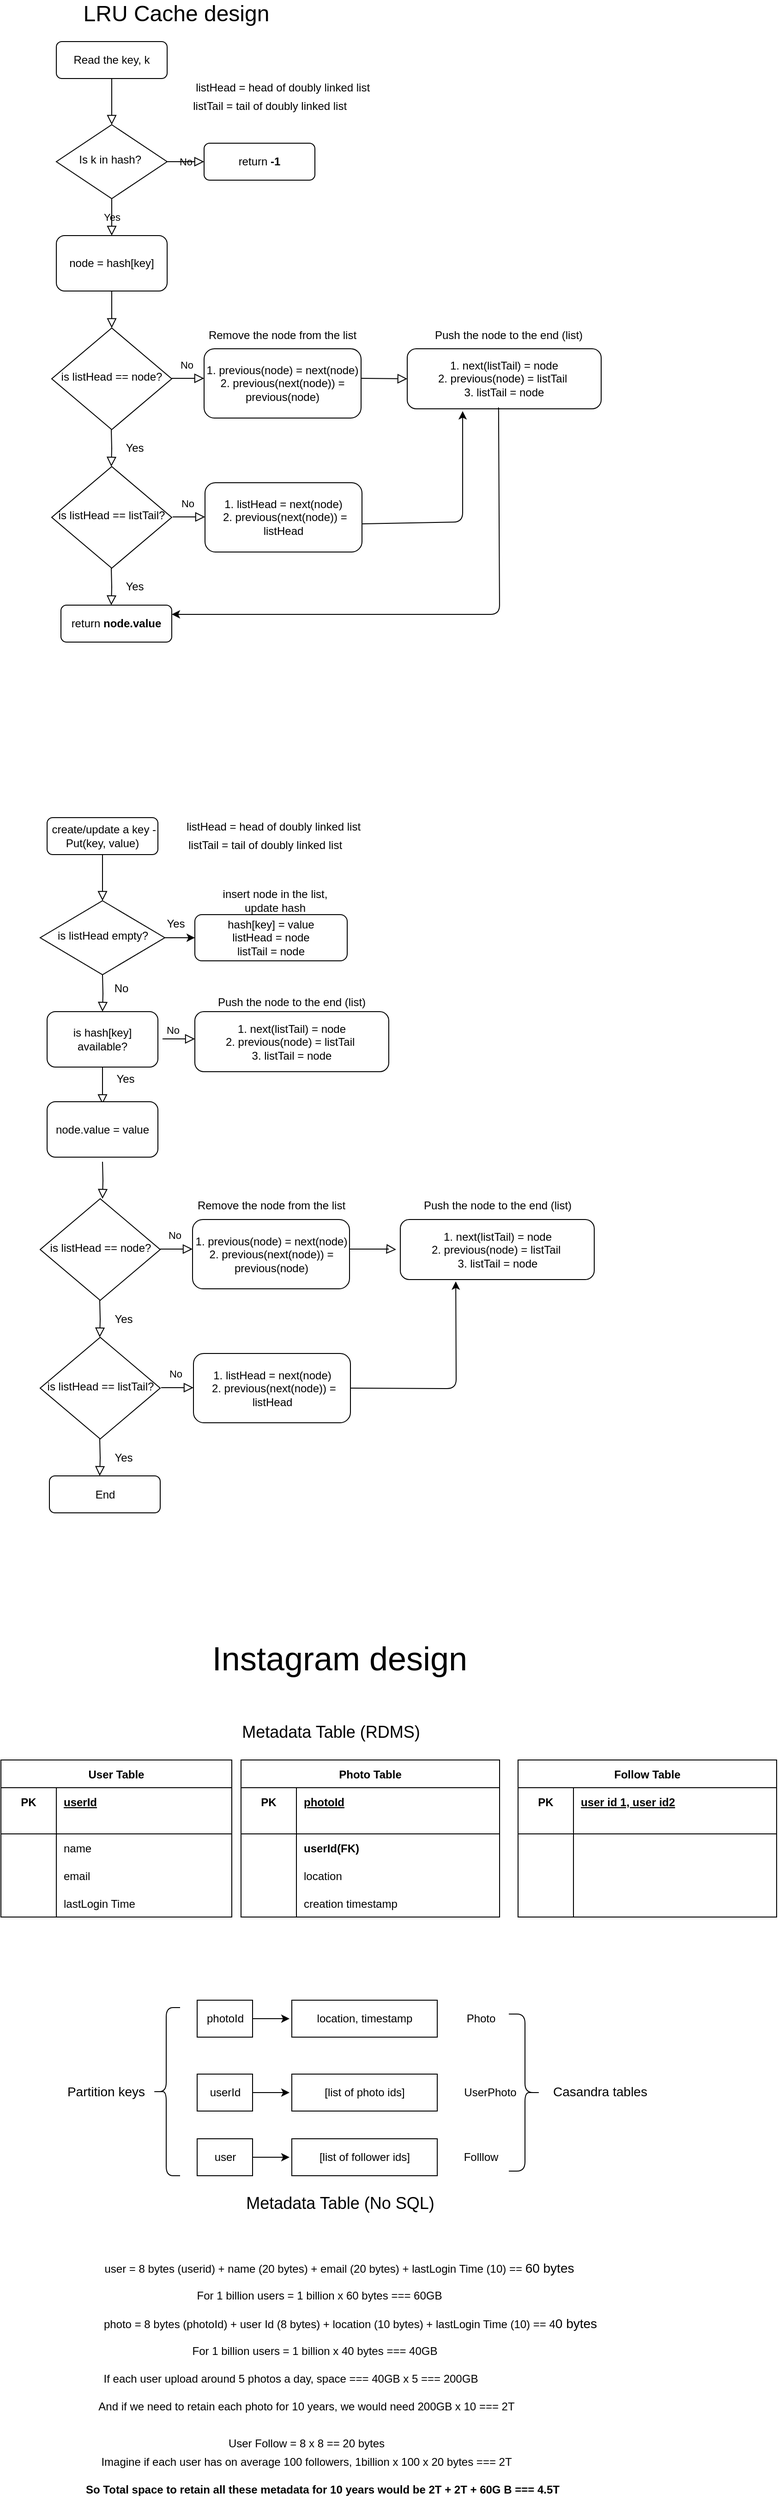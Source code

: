 <mxfile version="14.6.13" type="github">
  <diagram id="C5RBs43oDa-KdzZeNtuy" name="Page-1">
    <mxGraphModel dx="1298" dy="724" grid="1" gridSize="10" guides="1" tooltips="1" connect="1" arrows="1" fold="1" page="1" pageScale="1" pageWidth="827" pageHeight="1169" math="0" shadow="0">
      <root>
        <mxCell id="WIyWlLk6GJQsqaUBKTNV-0" />
        <mxCell id="WIyWlLk6GJQsqaUBKTNV-1" parent="WIyWlLk6GJQsqaUBKTNV-0" />
        <mxCell id="Aa2Io2ZEq4O4G7cOxdsx-27" value="&amp;nbsp;create/update a key - Put(key, value)" style="rounded=1;whiteSpace=wrap;html=1;fontSize=12;glass=0;strokeWidth=1;shadow=0;" parent="WIyWlLk6GJQsqaUBKTNV-1" vertex="1">
          <mxGeometry x="150" y="920" width="120" height="40" as="geometry" />
        </mxCell>
        <mxCell id="Aa2Io2ZEq4O4G7cOxdsx-29" value="is listHead empty?" style="rhombus;whiteSpace=wrap;html=1;shadow=0;fontFamily=Helvetica;fontSize=12;align=center;strokeWidth=1;spacing=6;spacingTop=-4;" parent="WIyWlLk6GJQsqaUBKTNV-1" vertex="1">
          <mxGeometry x="142.5" y="1010" width="135" height="80" as="geometry" />
        </mxCell>
        <mxCell id="Aa2Io2ZEq4O4G7cOxdsx-30" value="" style="rounded=0;html=1;jettySize=auto;orthogonalLoop=1;fontSize=11;endArrow=block;endFill=0;endSize=8;strokeWidth=1;shadow=0;labelBackgroundColor=none;edgeStyle=orthogonalEdgeStyle;" parent="WIyWlLk6GJQsqaUBKTNV-1" source="Aa2Io2ZEq4O4G7cOxdsx-27" target="Aa2Io2ZEq4O4G7cOxdsx-29" edge="1">
          <mxGeometry x="145" y="920" as="geometry" />
        </mxCell>
        <mxCell id="Aa2Io2ZEq4O4G7cOxdsx-31" value="hash[key] = value&lt;br&gt;listHead = node&lt;br&gt;listTail = node" style="rounded=1;whiteSpace=wrap;html=1;fontSize=12;glass=0;strokeWidth=1;shadow=0;" parent="WIyWlLk6GJQsqaUBKTNV-1" vertex="1">
          <mxGeometry x="310" y="1025" width="165" height="50" as="geometry" />
        </mxCell>
        <mxCell id="Aa2Io2ZEq4O4G7cOxdsx-33" value="" style="rounded=0;html=1;jettySize=auto;orthogonalLoop=1;fontSize=11;endArrow=block;endFill=0;endSize=8;strokeWidth=1;shadow=0;labelBackgroundColor=none;edgeStyle=orthogonalEdgeStyle;exitX=0.5;exitY=1;exitDx=0;exitDy=0;" parent="WIyWlLk6GJQsqaUBKTNV-1" source="Aa2Io2ZEq4O4G7cOxdsx-34" edge="1">
          <mxGeometry x="145" y="920" as="geometry">
            <mxPoint as="offset" />
            <mxPoint x="210" y="1210" as="sourcePoint" />
            <mxPoint x="210" y="1230" as="targetPoint" />
            <Array as="points" />
          </mxGeometry>
        </mxCell>
        <mxCell id="Aa2Io2ZEq4O4G7cOxdsx-34" value="is hash[key] available?" style="rounded=1;whiteSpace=wrap;html=1;" parent="WIyWlLk6GJQsqaUBKTNV-1" vertex="1">
          <mxGeometry x="150" y="1130" width="120" height="60" as="geometry" />
        </mxCell>
        <mxCell id="Aa2Io2ZEq4O4G7cOxdsx-36" value="listHead = head of doubly linked list&amp;nbsp;" style="text;html=1;strokeColor=none;fillColor=none;align=center;verticalAlign=middle;whiteSpace=wrap;rounded=0;" parent="WIyWlLk6GJQsqaUBKTNV-1" vertex="1">
          <mxGeometry x="294" y="920" width="206" height="20" as="geometry" />
        </mxCell>
        <mxCell id="Aa2Io2ZEq4O4G7cOxdsx-37" value="listTail = tail of doubly linked list&amp;nbsp;" style="text;html=1;strokeColor=none;fillColor=none;align=center;verticalAlign=middle;whiteSpace=wrap;rounded=0;" parent="WIyWlLk6GJQsqaUBKTNV-1" vertex="1">
          <mxGeometry x="285" y="940" width="206" height="20" as="geometry" />
        </mxCell>
        <mxCell id="Aa2Io2ZEq4O4G7cOxdsx-48" value="" style="rounded=0;html=1;jettySize=auto;orthogonalLoop=1;fontSize=11;endArrow=block;endFill=0;endSize=8;strokeWidth=1;shadow=0;labelBackgroundColor=none;edgeStyle=orthogonalEdgeStyle;exitX=0.5;exitY=1;exitDx=0;exitDy=0;" parent="WIyWlLk6GJQsqaUBKTNV-1" edge="1">
          <mxGeometry x="145" y="820" as="geometry">
            <mxPoint as="offset" />
            <mxPoint x="210" y="1090" as="sourcePoint" />
            <mxPoint x="210" y="1130" as="targetPoint" />
            <Array as="points" />
          </mxGeometry>
        </mxCell>
        <mxCell id="Aa2Io2ZEq4O4G7cOxdsx-53" value="" style="endArrow=classic;html=1;entryX=0;entryY=0.5;entryDx=0;entryDy=0;exitX=1;exitY=0.5;exitDx=0;exitDy=0;" parent="WIyWlLk6GJQsqaUBKTNV-1" source="Aa2Io2ZEq4O4G7cOxdsx-29" target="Aa2Io2ZEq4O4G7cOxdsx-31" edge="1">
          <mxGeometry width="50" height="50" relative="1" as="geometry">
            <mxPoint x="505" y="1250" as="sourcePoint" />
            <mxPoint x="555" y="1200" as="targetPoint" />
          </mxGeometry>
        </mxCell>
        <mxCell id="Aa2Io2ZEq4O4G7cOxdsx-54" value="insert node in the list, update hash" style="text;html=1;strokeColor=none;fillColor=none;align=center;verticalAlign=middle;whiteSpace=wrap;rounded=0;" parent="WIyWlLk6GJQsqaUBKTNV-1" vertex="1">
          <mxGeometry x="337" y="1000" width="120" height="20" as="geometry" />
        </mxCell>
        <mxCell id="Aa2Io2ZEq4O4G7cOxdsx-55" value="Yes" style="text;html=1;strokeColor=none;fillColor=none;align=center;verticalAlign=middle;whiteSpace=wrap;rounded=0;" parent="WIyWlLk6GJQsqaUBKTNV-1" vertex="1">
          <mxGeometry x="285" y="1030" width="9" height="10" as="geometry" />
        </mxCell>
        <mxCell id="Aa2Io2ZEq4O4G7cOxdsx-57" value="No" style="text;html=1;strokeColor=none;fillColor=none;align=center;verticalAlign=middle;whiteSpace=wrap;rounded=0;" parent="WIyWlLk6GJQsqaUBKTNV-1" vertex="1">
          <mxGeometry x="225.5" y="1100" width="9" height="10" as="geometry" />
        </mxCell>
        <mxCell id="Aa2Io2ZEq4O4G7cOxdsx-58" value="1. next(listTail) = node &lt;br&gt;2. previous(node) = listTail&amp;nbsp; &lt;br&gt;3. listTail = node" style="rounded=1;whiteSpace=wrap;html=1;fontSize=12;glass=0;strokeWidth=1;shadow=0;" parent="WIyWlLk6GJQsqaUBKTNV-1" vertex="1">
          <mxGeometry x="310" y="1130" width="210" height="65" as="geometry" />
        </mxCell>
        <mxCell id="Aa2Io2ZEq4O4G7cOxdsx-59" value="Push the node to the end (list)" style="text;html=1;strokeColor=none;fillColor=none;align=center;verticalAlign=middle;whiteSpace=wrap;rounded=0;" parent="WIyWlLk6GJQsqaUBKTNV-1" vertex="1">
          <mxGeometry x="325" y="1110" width="180" height="20" as="geometry" />
        </mxCell>
        <mxCell id="Aa2Io2ZEq4O4G7cOxdsx-60" value="No" style="edgeStyle=orthogonalEdgeStyle;rounded=0;html=1;jettySize=auto;orthogonalLoop=1;fontSize=11;endArrow=block;endFill=0;endSize=8;strokeWidth=1;shadow=0;labelBackgroundColor=none;" parent="WIyWlLk6GJQsqaUBKTNV-1" edge="1">
          <mxGeometry x="-5" y="240" as="geometry">
            <mxPoint x="-7" y="-10" as="offset" />
            <mxPoint x="275" y="1159.5" as="sourcePoint" />
            <mxPoint x="310" y="1160" as="targetPoint" />
          </mxGeometry>
        </mxCell>
        <mxCell id="Aa2Io2ZEq4O4G7cOxdsx-62" value="Yes" style="text;html=1;strokeColor=none;fillColor=none;align=center;verticalAlign=middle;whiteSpace=wrap;rounded=0;" parent="WIyWlLk6GJQsqaUBKTNV-1" vertex="1">
          <mxGeometry x="220" y="1195" width="30" height="15" as="geometry" />
        </mxCell>
        <mxCell id="WIyWlLk6GJQsqaUBKTNV-3" value="Read the key, k" style="rounded=1;whiteSpace=wrap;html=1;fontSize=12;glass=0;strokeWidth=1;shadow=0;" parent="WIyWlLk6GJQsqaUBKTNV-1" vertex="1">
          <mxGeometry x="160" y="80" width="120" height="40" as="geometry" />
        </mxCell>
        <mxCell id="WIyWlLk6GJQsqaUBKTNV-4" value="Yes" style="rounded=0;html=1;jettySize=auto;orthogonalLoop=1;fontSize=11;endArrow=block;endFill=0;endSize=8;strokeWidth=1;shadow=0;labelBackgroundColor=none;edgeStyle=orthogonalEdgeStyle;" parent="WIyWlLk6GJQsqaUBKTNV-1" source="WIyWlLk6GJQsqaUBKTNV-6" edge="1">
          <mxGeometry x="155" y="80" as="geometry">
            <mxPoint as="offset" />
            <mxPoint x="220" y="290" as="targetPoint" />
          </mxGeometry>
        </mxCell>
        <mxCell id="WIyWlLk6GJQsqaUBKTNV-6" value="Is k in hash?&amp;nbsp;" style="rhombus;whiteSpace=wrap;html=1;shadow=0;fontFamily=Helvetica;fontSize=12;align=center;strokeWidth=1;spacing=6;spacingTop=-4;" parent="WIyWlLk6GJQsqaUBKTNV-1" vertex="1">
          <mxGeometry x="160" y="170" width="120" height="80" as="geometry" />
        </mxCell>
        <mxCell id="WIyWlLk6GJQsqaUBKTNV-2" value="" style="rounded=0;html=1;jettySize=auto;orthogonalLoop=1;fontSize=11;endArrow=block;endFill=0;endSize=8;strokeWidth=1;shadow=0;labelBackgroundColor=none;edgeStyle=orthogonalEdgeStyle;" parent="WIyWlLk6GJQsqaUBKTNV-1" source="WIyWlLk6GJQsqaUBKTNV-3" target="WIyWlLk6GJQsqaUBKTNV-6" edge="1">
          <mxGeometry x="155" y="80" as="geometry" />
        </mxCell>
        <mxCell id="WIyWlLk6GJQsqaUBKTNV-7" value="return &lt;b&gt;-1&lt;/b&gt;" style="rounded=1;whiteSpace=wrap;html=1;fontSize=12;glass=0;strokeWidth=1;shadow=0;" parent="WIyWlLk6GJQsqaUBKTNV-1" vertex="1">
          <mxGeometry x="320" y="190" width="120" height="40" as="geometry" />
        </mxCell>
        <mxCell id="WIyWlLk6GJQsqaUBKTNV-5" value="No" style="edgeStyle=orthogonalEdgeStyle;rounded=0;html=1;jettySize=auto;orthogonalLoop=1;fontSize=11;endArrow=block;endFill=0;endSize=8;strokeWidth=1;shadow=0;labelBackgroundColor=none;" parent="WIyWlLk6GJQsqaUBKTNV-1" source="WIyWlLk6GJQsqaUBKTNV-6" target="WIyWlLk6GJQsqaUBKTNV-7" edge="1">
          <mxGeometry x="155" y="80" as="geometry">
            <mxPoint as="offset" />
          </mxGeometry>
        </mxCell>
        <mxCell id="WIyWlLk6GJQsqaUBKTNV-8" value="" style="rounded=0;html=1;jettySize=auto;orthogonalLoop=1;fontSize=11;endArrow=block;endFill=0;endSize=8;strokeWidth=1;shadow=0;labelBackgroundColor=none;edgeStyle=orthogonalEdgeStyle;exitX=0.5;exitY=1;exitDx=0;exitDy=0;" parent="WIyWlLk6GJQsqaUBKTNV-1" source="Aa2Io2ZEq4O4G7cOxdsx-2" edge="1">
          <mxGeometry x="155" y="80" as="geometry">
            <mxPoint as="offset" />
            <mxPoint x="220" y="370" as="sourcePoint" />
            <mxPoint x="220" y="390" as="targetPoint" />
            <Array as="points" />
          </mxGeometry>
        </mxCell>
        <mxCell id="Aa2Io2ZEq4O4G7cOxdsx-2" value="node = hash[key]" style="rounded=1;whiteSpace=wrap;html=1;" parent="WIyWlLk6GJQsqaUBKTNV-1" vertex="1">
          <mxGeometry x="160" y="290" width="120" height="60" as="geometry" />
        </mxCell>
        <mxCell id="Aa2Io2ZEq4O4G7cOxdsx-4" value="is listHead == node?" style="rhombus;whiteSpace=wrap;html=1;shadow=0;fontFamily=Helvetica;fontSize=12;align=center;strokeWidth=1;spacing=6;spacingTop=-4;" parent="WIyWlLk6GJQsqaUBKTNV-1" vertex="1">
          <mxGeometry x="155" y="390" width="130" height="110" as="geometry" />
        </mxCell>
        <mxCell id="Aa2Io2ZEq4O4G7cOxdsx-5" value="listHead = head of doubly linked list&amp;nbsp;" style="text;html=1;strokeColor=none;fillColor=none;align=center;verticalAlign=middle;whiteSpace=wrap;rounded=0;" parent="WIyWlLk6GJQsqaUBKTNV-1" vertex="1">
          <mxGeometry x="304" y="120" width="206" height="20" as="geometry" />
        </mxCell>
        <mxCell id="Aa2Io2ZEq4O4G7cOxdsx-6" value="listTail = tail of doubly linked list&amp;nbsp;" style="text;html=1;strokeColor=none;fillColor=none;align=center;verticalAlign=middle;whiteSpace=wrap;rounded=0;" parent="WIyWlLk6GJQsqaUBKTNV-1" vertex="1">
          <mxGeometry x="290" y="140" width="206" height="20" as="geometry" />
        </mxCell>
        <mxCell id="Aa2Io2ZEq4O4G7cOxdsx-7" value="1. previous(node) = next(node) 2. previous(next(node)) = previous(node)" style="rounded=1;whiteSpace=wrap;html=1;fontSize=12;glass=0;strokeWidth=1;shadow=0;" parent="WIyWlLk6GJQsqaUBKTNV-1" vertex="1">
          <mxGeometry x="320" y="412.5" width="170" height="75" as="geometry" />
        </mxCell>
        <mxCell id="Aa2Io2ZEq4O4G7cOxdsx-8" value="No" style="edgeStyle=orthogonalEdgeStyle;rounded=0;html=1;jettySize=auto;orthogonalLoop=1;fontSize=11;endArrow=block;endFill=0;endSize=8;strokeWidth=1;shadow=0;labelBackgroundColor=none;" parent="WIyWlLk6GJQsqaUBKTNV-1" edge="1">
          <mxGeometry as="geometry">
            <mxPoint x="-2" y="-15" as="offset" />
            <mxPoint x="285" y="444.5" as="sourcePoint" />
            <mxPoint x="320" y="445" as="targetPoint" />
          </mxGeometry>
        </mxCell>
        <mxCell id="Aa2Io2ZEq4O4G7cOxdsx-10" value="return &lt;b&gt;node.value&lt;/b&gt;" style="rounded=1;whiteSpace=wrap;html=1;fontSize=12;glass=0;strokeWidth=1;shadow=0;" parent="WIyWlLk6GJQsqaUBKTNV-1" vertex="1">
          <mxGeometry x="165" y="690" width="120" height="40" as="geometry" />
        </mxCell>
        <mxCell id="Aa2Io2ZEq4O4G7cOxdsx-12" value="" style="rounded=0;html=1;jettySize=auto;orthogonalLoop=1;fontSize=11;endArrow=block;endFill=0;endSize=8;strokeWidth=1;shadow=0;labelBackgroundColor=none;edgeStyle=orthogonalEdgeStyle;exitX=0.5;exitY=1;exitDx=0;exitDy=0;" parent="WIyWlLk6GJQsqaUBKTNV-1" edge="1">
          <mxGeometry x="155" y="80" as="geometry">
            <mxPoint as="offset" />
            <mxPoint x="219.5" y="500" as="sourcePoint" />
            <mxPoint x="219.5" y="540" as="targetPoint" />
            <Array as="points" />
          </mxGeometry>
        </mxCell>
        <mxCell id="Aa2Io2ZEq4O4G7cOxdsx-16" value="Yes" style="text;html=1;strokeColor=none;fillColor=none;align=center;verticalAlign=middle;whiteSpace=wrap;rounded=0;" parent="WIyWlLk6GJQsqaUBKTNV-1" vertex="1">
          <mxGeometry x="230" y="510" width="30" height="20" as="geometry" />
        </mxCell>
        <mxCell id="Aa2Io2ZEq4O4G7cOxdsx-17" value="1. next(listTail) = node &lt;br&gt;2. previous(node) = listTail&amp;nbsp; &lt;br&gt;3. listTail = node" style="rounded=1;whiteSpace=wrap;html=1;fontSize=12;glass=0;strokeWidth=1;shadow=0;" parent="WIyWlLk6GJQsqaUBKTNV-1" vertex="1">
          <mxGeometry x="540" y="412.5" width="210" height="65" as="geometry" />
        </mxCell>
        <mxCell id="Aa2Io2ZEq4O4G7cOxdsx-18" value="" style="edgeStyle=orthogonalEdgeStyle;rounded=0;html=1;jettySize=auto;orthogonalLoop=1;fontSize=11;endArrow=block;endFill=0;endSize=8;strokeWidth=1;shadow=0;labelBackgroundColor=none;entryX=0;entryY=0.5;entryDx=0;entryDy=0;" parent="WIyWlLk6GJQsqaUBKTNV-1" target="Aa2Io2ZEq4O4G7cOxdsx-17" edge="1">
          <mxGeometry x="155" y="80" as="geometry">
            <mxPoint as="offset" />
            <mxPoint x="490" y="444.5" as="sourcePoint" />
            <mxPoint x="530" y="444.5" as="targetPoint" />
          </mxGeometry>
        </mxCell>
        <mxCell id="Aa2Io2ZEq4O4G7cOxdsx-20" value="" style="endArrow=classic;html=1;exitX=0.471;exitY=0.977;exitDx=0;exitDy=0;exitPerimeter=0;entryX=1;entryY=0.25;entryDx=0;entryDy=0;" parent="WIyWlLk6GJQsqaUBKTNV-1" source="Aa2Io2ZEq4O4G7cOxdsx-17" target="Aa2Io2ZEq4O4G7cOxdsx-10" edge="1">
          <mxGeometry x="155" y="80" width="50" height="50" as="geometry">
            <mxPoint x="660" y="560" as="sourcePoint" />
            <mxPoint x="290" y="680" as="targetPoint" />
            <Array as="points">
              <mxPoint x="640" y="700" />
              <mxPoint x="480" y="700" />
            </Array>
          </mxGeometry>
        </mxCell>
        <mxCell id="Aa2Io2ZEq4O4G7cOxdsx-23" value="Remove the node from the list" style="text;html=1;strokeColor=none;fillColor=none;align=center;verticalAlign=middle;whiteSpace=wrap;rounded=0;" parent="WIyWlLk6GJQsqaUBKTNV-1" vertex="1">
          <mxGeometry x="315" y="387.5" width="180" height="20" as="geometry" />
        </mxCell>
        <mxCell id="Aa2Io2ZEq4O4G7cOxdsx-24" value="Push the node to the end (list)" style="text;html=1;strokeColor=none;fillColor=none;align=center;verticalAlign=middle;whiteSpace=wrap;rounded=0;" parent="WIyWlLk6GJQsqaUBKTNV-1" vertex="1">
          <mxGeometry x="560" y="387.5" width="180" height="20" as="geometry" />
        </mxCell>
        <mxCell id="Aa2Io2ZEq4O4G7cOxdsx-63" value="is listHead == listTail?" style="rhombus;whiteSpace=wrap;html=1;shadow=0;fontFamily=Helvetica;fontSize=12;align=center;strokeWidth=1;spacing=6;spacingTop=-4;" parent="WIyWlLk6GJQsqaUBKTNV-1" vertex="1">
          <mxGeometry x="155" y="540" width="130" height="110" as="geometry" />
        </mxCell>
        <mxCell id="Aa2Io2ZEq4O4G7cOxdsx-64" value="" style="rounded=0;html=1;jettySize=auto;orthogonalLoop=1;fontSize=11;endArrow=block;endFill=0;endSize=8;strokeWidth=1;shadow=0;labelBackgroundColor=none;edgeStyle=orthogonalEdgeStyle;exitX=0.5;exitY=1;exitDx=0;exitDy=0;" parent="WIyWlLk6GJQsqaUBKTNV-1" edge="1">
          <mxGeometry x="155" y="230" as="geometry">
            <mxPoint as="offset" />
            <mxPoint x="219.5" y="650" as="sourcePoint" />
            <mxPoint x="219.5" y="690" as="targetPoint" />
            <Array as="points" />
          </mxGeometry>
        </mxCell>
        <mxCell id="Aa2Io2ZEq4O4G7cOxdsx-65" value="Yes" style="text;html=1;strokeColor=none;fillColor=none;align=center;verticalAlign=middle;whiteSpace=wrap;rounded=0;" parent="WIyWlLk6GJQsqaUBKTNV-1" vertex="1">
          <mxGeometry x="230" y="660" width="30" height="20" as="geometry" />
        </mxCell>
        <mxCell id="Aa2Io2ZEq4O4G7cOxdsx-67" value="1. listHead = next(node)&lt;br&gt;&amp;nbsp;2. previous(next(node)) = listHead" style="rounded=1;whiteSpace=wrap;html=1;fontSize=12;glass=0;strokeWidth=1;shadow=0;" parent="WIyWlLk6GJQsqaUBKTNV-1" vertex="1">
          <mxGeometry x="321" y="557.5" width="170" height="75" as="geometry" />
        </mxCell>
        <mxCell id="Aa2Io2ZEq4O4G7cOxdsx-68" value="No" style="edgeStyle=orthogonalEdgeStyle;rounded=0;html=1;jettySize=auto;orthogonalLoop=1;fontSize=11;endArrow=block;endFill=0;endSize=8;strokeWidth=1;shadow=0;labelBackgroundColor=none;" parent="WIyWlLk6GJQsqaUBKTNV-1" edge="1">
          <mxGeometry x="1" y="150" as="geometry">
            <mxPoint x="-2" y="-15" as="offset" />
            <mxPoint x="286" y="594.5" as="sourcePoint" />
            <mxPoint x="321" y="595" as="targetPoint" />
          </mxGeometry>
        </mxCell>
        <mxCell id="Aa2Io2ZEq4O4G7cOxdsx-69" value="" style="endArrow=classic;html=1;exitX=1;exitY=0.593;exitDx=0;exitDy=0;exitPerimeter=0;" parent="WIyWlLk6GJQsqaUBKTNV-1" source="Aa2Io2ZEq4O4G7cOxdsx-67" edge="1">
          <mxGeometry width="50" height="50" relative="1" as="geometry">
            <mxPoint x="510" y="620" as="sourcePoint" />
            <mxPoint x="600" y="480" as="targetPoint" />
            <Array as="points">
              <mxPoint x="600" y="600" />
            </Array>
          </mxGeometry>
        </mxCell>
        <mxCell id="Aa2Io2ZEq4O4G7cOxdsx-70" value="is listHead == node?" style="rhombus;whiteSpace=wrap;html=1;shadow=0;fontFamily=Helvetica;fontSize=12;align=center;strokeWidth=1;spacing=6;spacingTop=-4;" parent="WIyWlLk6GJQsqaUBKTNV-1" vertex="1">
          <mxGeometry x="142.5" y="1332.5" width="130" height="110" as="geometry" />
        </mxCell>
        <mxCell id="Aa2Io2ZEq4O4G7cOxdsx-71" value="1. previous(node) = next(node) 2. previous(next(node)) = previous(node)" style="rounded=1;whiteSpace=wrap;html=1;fontSize=12;glass=0;strokeWidth=1;shadow=0;" parent="WIyWlLk6GJQsqaUBKTNV-1" vertex="1">
          <mxGeometry x="307.5" y="1355" width="170" height="75" as="geometry" />
        </mxCell>
        <mxCell id="Aa2Io2ZEq4O4G7cOxdsx-72" value="No" style="edgeStyle=orthogonalEdgeStyle;rounded=0;html=1;jettySize=auto;orthogonalLoop=1;fontSize=11;endArrow=block;endFill=0;endSize=8;strokeWidth=1;shadow=0;labelBackgroundColor=none;" parent="WIyWlLk6GJQsqaUBKTNV-1" edge="1">
          <mxGeometry x="-12.5" y="942.5" as="geometry">
            <mxPoint x="-2" y="-15" as="offset" />
            <mxPoint x="272.5" y="1387" as="sourcePoint" />
            <mxPoint x="307.5" y="1387.5" as="targetPoint" />
          </mxGeometry>
        </mxCell>
        <mxCell id="Aa2Io2ZEq4O4G7cOxdsx-73" value="End" style="rounded=1;whiteSpace=wrap;html=1;fontSize=12;glass=0;strokeWidth=1;shadow=0;" parent="WIyWlLk6GJQsqaUBKTNV-1" vertex="1">
          <mxGeometry x="152.5" y="1632.5" width="120" height="40" as="geometry" />
        </mxCell>
        <mxCell id="Aa2Io2ZEq4O4G7cOxdsx-74" value="" style="rounded=0;html=1;jettySize=auto;orthogonalLoop=1;fontSize=11;endArrow=block;endFill=0;endSize=8;strokeWidth=1;shadow=0;labelBackgroundColor=none;edgeStyle=orthogonalEdgeStyle;exitX=0.5;exitY=1;exitDx=0;exitDy=0;" parent="WIyWlLk6GJQsqaUBKTNV-1" edge="1">
          <mxGeometry x="142.5" y="1022.5" as="geometry">
            <mxPoint as="offset" />
            <mxPoint x="207" y="1442.5" as="sourcePoint" />
            <mxPoint x="207" y="1482.5" as="targetPoint" />
            <Array as="points" />
          </mxGeometry>
        </mxCell>
        <mxCell id="Aa2Io2ZEq4O4G7cOxdsx-75" value="Yes" style="text;html=1;strokeColor=none;fillColor=none;align=center;verticalAlign=middle;whiteSpace=wrap;rounded=0;" parent="WIyWlLk6GJQsqaUBKTNV-1" vertex="1">
          <mxGeometry x="217.5" y="1452.5" width="30" height="20" as="geometry" />
        </mxCell>
        <mxCell id="Aa2Io2ZEq4O4G7cOxdsx-77" value="" style="edgeStyle=orthogonalEdgeStyle;rounded=0;html=1;jettySize=auto;orthogonalLoop=1;fontSize=11;endArrow=block;endFill=0;endSize=8;strokeWidth=1;shadow=0;labelBackgroundColor=none;" parent="WIyWlLk6GJQsqaUBKTNV-1" edge="1">
          <mxGeometry x="142.5" y="1022.5" as="geometry">
            <mxPoint as="offset" />
            <mxPoint x="477.5" y="1387" as="sourcePoint" />
            <mxPoint x="528" y="1387.5" as="targetPoint" />
            <Array as="points">
              <mxPoint x="520" y="1387.5" />
              <mxPoint x="520" y="1387.5" />
            </Array>
          </mxGeometry>
        </mxCell>
        <mxCell id="Aa2Io2ZEq4O4G7cOxdsx-79" value="Remove the node from the list" style="text;html=1;strokeColor=none;fillColor=none;align=center;verticalAlign=middle;whiteSpace=wrap;rounded=0;" parent="WIyWlLk6GJQsqaUBKTNV-1" vertex="1">
          <mxGeometry x="302.5" y="1330" width="180" height="20" as="geometry" />
        </mxCell>
        <mxCell id="Aa2Io2ZEq4O4G7cOxdsx-80" value="Push the node to the end (list)" style="text;html=1;strokeColor=none;fillColor=none;align=center;verticalAlign=middle;whiteSpace=wrap;rounded=0;" parent="WIyWlLk6GJQsqaUBKTNV-1" vertex="1">
          <mxGeometry x="547.5" y="1330" width="180" height="20" as="geometry" />
        </mxCell>
        <mxCell id="Aa2Io2ZEq4O4G7cOxdsx-81" value="is listHead == listTail?" style="rhombus;whiteSpace=wrap;html=1;shadow=0;fontFamily=Helvetica;fontSize=12;align=center;strokeWidth=1;spacing=6;spacingTop=-4;" parent="WIyWlLk6GJQsqaUBKTNV-1" vertex="1">
          <mxGeometry x="142.5" y="1482.5" width="130" height="110" as="geometry" />
        </mxCell>
        <mxCell id="Aa2Io2ZEq4O4G7cOxdsx-82" value="" style="rounded=0;html=1;jettySize=auto;orthogonalLoop=1;fontSize=11;endArrow=block;endFill=0;endSize=8;strokeWidth=1;shadow=0;labelBackgroundColor=none;edgeStyle=orthogonalEdgeStyle;exitX=0.5;exitY=1;exitDx=0;exitDy=0;" parent="WIyWlLk6GJQsqaUBKTNV-1" edge="1">
          <mxGeometry x="142.5" y="1172.5" as="geometry">
            <mxPoint as="offset" />
            <mxPoint x="207" y="1592.5" as="sourcePoint" />
            <mxPoint x="207" y="1632.5" as="targetPoint" />
            <Array as="points" />
          </mxGeometry>
        </mxCell>
        <mxCell id="Aa2Io2ZEq4O4G7cOxdsx-83" value="Yes" style="text;html=1;strokeColor=none;fillColor=none;align=center;verticalAlign=middle;whiteSpace=wrap;rounded=0;" parent="WIyWlLk6GJQsqaUBKTNV-1" vertex="1">
          <mxGeometry x="217.5" y="1602.5" width="30" height="20" as="geometry" />
        </mxCell>
        <mxCell id="Aa2Io2ZEq4O4G7cOxdsx-84" value="1. listHead = next(node)&lt;br&gt;&amp;nbsp;2. previous(next(node)) = listHead" style="rounded=1;whiteSpace=wrap;html=1;fontSize=12;glass=0;strokeWidth=1;shadow=0;" parent="WIyWlLk6GJQsqaUBKTNV-1" vertex="1">
          <mxGeometry x="308.5" y="1500" width="170" height="75" as="geometry" />
        </mxCell>
        <mxCell id="Aa2Io2ZEq4O4G7cOxdsx-85" value="No" style="edgeStyle=orthogonalEdgeStyle;rounded=0;html=1;jettySize=auto;orthogonalLoop=1;fontSize=11;endArrow=block;endFill=0;endSize=8;strokeWidth=1;shadow=0;labelBackgroundColor=none;" parent="WIyWlLk6GJQsqaUBKTNV-1" edge="1">
          <mxGeometry x="-11.5" y="1092.5" as="geometry">
            <mxPoint x="-2" y="-15" as="offset" />
            <mxPoint x="273.5" y="1537" as="sourcePoint" />
            <mxPoint x="308.5" y="1537.5" as="targetPoint" />
          </mxGeometry>
        </mxCell>
        <mxCell id="Aa2Io2ZEq4O4G7cOxdsx-86" value="" style="endArrow=classic;html=1;exitX=1;exitY=0.5;exitDx=0;exitDy=0;entryX=0.286;entryY=1.031;entryDx=0;entryDy=0;entryPerimeter=0;" parent="WIyWlLk6GJQsqaUBKTNV-1" source="Aa2Io2ZEq4O4G7cOxdsx-84" target="Aa2Io2ZEq4O4G7cOxdsx-76" edge="1">
          <mxGeometry x="142.5" y="1330" width="50" height="50" as="geometry">
            <mxPoint x="497.5" y="1562.5" as="sourcePoint" />
            <mxPoint x="588" y="1432.5" as="targetPoint" />
            <Array as="points">
              <mxPoint x="593" y="1538" />
            </Array>
          </mxGeometry>
        </mxCell>
        <mxCell id="Aa2Io2ZEq4O4G7cOxdsx-76" value="1. next(listTail) = node &lt;br&gt;2. previous(node) = listTail&amp;nbsp; &lt;br&gt;3. listTail = node" style="rounded=1;whiteSpace=wrap;html=1;fontSize=12;glass=0;strokeWidth=1;shadow=0;" parent="WIyWlLk6GJQsqaUBKTNV-1" vertex="1">
          <mxGeometry x="532.5" y="1355" width="210" height="65" as="geometry" />
        </mxCell>
        <mxCell id="Aa2Io2ZEq4O4G7cOxdsx-88" value="node.value = value" style="rounded=1;whiteSpace=wrap;html=1;" parent="WIyWlLk6GJQsqaUBKTNV-1" vertex="1">
          <mxGeometry x="150" y="1227.5" width="120" height="60" as="geometry" />
        </mxCell>
        <mxCell id="Aa2Io2ZEq4O4G7cOxdsx-89" value="" style="rounded=0;html=1;jettySize=auto;orthogonalLoop=1;fontSize=11;endArrow=block;endFill=0;endSize=8;strokeWidth=1;shadow=0;labelBackgroundColor=none;edgeStyle=orthogonalEdgeStyle;exitX=0.5;exitY=1;exitDx=0;exitDy=0;" parent="WIyWlLk6GJQsqaUBKTNV-1" edge="1">
          <mxGeometry x="145" y="1022.5" as="geometry">
            <mxPoint as="offset" />
            <mxPoint x="210" y="1292.5" as="sourcePoint" />
            <mxPoint x="210" y="1332.5" as="targetPoint" />
            <Array as="points" />
          </mxGeometry>
        </mxCell>
        <mxCell id="aLNTHbCW0jh7oaJ5Wau--0" value="&lt;font style=&quot;font-size: 24px&quot;&gt;LRU Cache design&lt;/font&gt;" style="text;html=1;strokeColor=none;fillColor=none;align=center;verticalAlign=middle;whiteSpace=wrap;rounded=0;" vertex="1" parent="WIyWlLk6GJQsqaUBKTNV-1">
          <mxGeometry x="159.5" y="40" width="260" height="20" as="geometry" />
        </mxCell>
        <mxCell id="aLNTHbCW0jh7oaJ5Wau--2" value="&lt;font style=&quot;font-size: 36px&quot;&gt;Instagram design&lt;/font&gt;" style="text;html=1;strokeColor=none;fillColor=none;align=center;verticalAlign=middle;whiteSpace=wrap;rounded=0;" vertex="1" parent="WIyWlLk6GJQsqaUBKTNV-1">
          <mxGeometry x="292.5" y="1820" width="347.5" height="20" as="geometry" />
        </mxCell>
        <mxCell id="aLNTHbCW0jh7oaJ5Wau--3" value="User Table" style="shape=table;startSize=30;container=1;collapsible=1;childLayout=tableLayout;fixedRows=1;rowLines=0;fontStyle=1;align=center;resizeLast=1;" vertex="1" parent="WIyWlLk6GJQsqaUBKTNV-1">
          <mxGeometry x="100" y="1940" width="250" height="170" as="geometry" />
        </mxCell>
        <mxCell id="aLNTHbCW0jh7oaJ5Wau--4" value="" style="shape=partialRectangle;collapsible=0;dropTarget=0;pointerEvents=0;fillColor=none;top=0;left=0;bottom=0;right=0;points=[[0,0.5],[1,0.5]];portConstraint=eastwest;" vertex="1" parent="aLNTHbCW0jh7oaJ5Wau--3">
          <mxGeometry y="30" width="250" height="30" as="geometry" />
        </mxCell>
        <mxCell id="aLNTHbCW0jh7oaJ5Wau--5" value="PK" style="shape=partialRectangle;connectable=0;fillColor=none;top=0;left=0;bottom=0;right=0;fontStyle=1;overflow=hidden;" vertex="1" parent="aLNTHbCW0jh7oaJ5Wau--4">
          <mxGeometry width="60" height="30" as="geometry" />
        </mxCell>
        <mxCell id="aLNTHbCW0jh7oaJ5Wau--6" value="userId" style="shape=partialRectangle;connectable=0;fillColor=none;top=0;left=0;bottom=0;right=0;align=left;spacingLeft=6;fontStyle=5;overflow=hidden;" vertex="1" parent="aLNTHbCW0jh7oaJ5Wau--4">
          <mxGeometry x="60" width="190" height="30" as="geometry" />
        </mxCell>
        <mxCell id="aLNTHbCW0jh7oaJ5Wau--7" value="" style="shape=partialRectangle;collapsible=0;dropTarget=0;pointerEvents=0;fillColor=none;top=0;left=0;bottom=1;right=0;points=[[0,0.5],[1,0.5]];portConstraint=eastwest;" vertex="1" parent="aLNTHbCW0jh7oaJ5Wau--3">
          <mxGeometry y="60" width="250" height="20" as="geometry" />
        </mxCell>
        <mxCell id="aLNTHbCW0jh7oaJ5Wau--8" value="" style="shape=partialRectangle;connectable=0;fillColor=none;top=0;left=0;bottom=0;right=0;fontStyle=1;overflow=hidden;" vertex="1" parent="aLNTHbCW0jh7oaJ5Wau--7">
          <mxGeometry width="60" height="20" as="geometry" />
        </mxCell>
        <mxCell id="aLNTHbCW0jh7oaJ5Wau--9" value="" style="shape=partialRectangle;connectable=0;fillColor=none;top=0;left=0;bottom=0;right=0;align=left;spacingLeft=6;fontStyle=5;overflow=hidden;" vertex="1" parent="aLNTHbCW0jh7oaJ5Wau--7">
          <mxGeometry x="60" width="190" height="20" as="geometry" />
        </mxCell>
        <mxCell id="aLNTHbCW0jh7oaJ5Wau--10" value="" style="shape=partialRectangle;collapsible=0;dropTarget=0;pointerEvents=0;fillColor=none;top=0;left=0;bottom=0;right=0;points=[[0,0.5],[1,0.5]];portConstraint=eastwest;" vertex="1" parent="aLNTHbCW0jh7oaJ5Wau--3">
          <mxGeometry y="80" width="250" height="30" as="geometry" />
        </mxCell>
        <mxCell id="aLNTHbCW0jh7oaJ5Wau--11" value="" style="shape=partialRectangle;connectable=0;fillColor=none;top=0;left=0;bottom=0;right=0;editable=1;overflow=hidden;" vertex="1" parent="aLNTHbCW0jh7oaJ5Wau--10">
          <mxGeometry width="60" height="30" as="geometry" />
        </mxCell>
        <mxCell id="aLNTHbCW0jh7oaJ5Wau--12" value="name" style="shape=partialRectangle;connectable=0;fillColor=none;top=0;left=0;bottom=0;right=0;align=left;spacingLeft=6;overflow=hidden;" vertex="1" parent="aLNTHbCW0jh7oaJ5Wau--10">
          <mxGeometry x="60" width="190" height="30" as="geometry" />
        </mxCell>
        <mxCell id="aLNTHbCW0jh7oaJ5Wau--13" value="" style="shape=partialRectangle;collapsible=0;dropTarget=0;pointerEvents=0;fillColor=none;top=0;left=0;bottom=0;right=0;points=[[0,0.5],[1,0.5]];portConstraint=eastwest;" vertex="1" parent="aLNTHbCW0jh7oaJ5Wau--3">
          <mxGeometry y="110" width="250" height="30" as="geometry" />
        </mxCell>
        <mxCell id="aLNTHbCW0jh7oaJ5Wau--14" value="" style="shape=partialRectangle;connectable=0;fillColor=none;top=0;left=0;bottom=0;right=0;editable=1;overflow=hidden;" vertex="1" parent="aLNTHbCW0jh7oaJ5Wau--13">
          <mxGeometry width="60" height="30" as="geometry" />
        </mxCell>
        <mxCell id="aLNTHbCW0jh7oaJ5Wau--15" value="email" style="shape=partialRectangle;connectable=0;fillColor=none;top=0;left=0;bottom=0;right=0;align=left;spacingLeft=6;overflow=hidden;" vertex="1" parent="aLNTHbCW0jh7oaJ5Wau--13">
          <mxGeometry x="60" width="190" height="30" as="geometry" />
        </mxCell>
        <mxCell id="aLNTHbCW0jh7oaJ5Wau--16" style="shape=partialRectangle;collapsible=0;dropTarget=0;pointerEvents=0;fillColor=none;top=0;left=0;bottom=0;right=0;points=[[0,0.5],[1,0.5]];portConstraint=eastwest;" vertex="1" parent="aLNTHbCW0jh7oaJ5Wau--3">
          <mxGeometry y="140" width="250" height="30" as="geometry" />
        </mxCell>
        <mxCell id="aLNTHbCW0jh7oaJ5Wau--17" style="shape=partialRectangle;connectable=0;fillColor=none;top=0;left=0;bottom=0;right=0;editable=1;overflow=hidden;" vertex="1" parent="aLNTHbCW0jh7oaJ5Wau--16">
          <mxGeometry width="60" height="30" as="geometry" />
        </mxCell>
        <mxCell id="aLNTHbCW0jh7oaJ5Wau--18" value="lastLogin Time" style="shape=partialRectangle;connectable=0;fillColor=none;top=0;left=0;bottom=0;right=0;align=left;spacingLeft=6;overflow=hidden;" vertex="1" parent="aLNTHbCW0jh7oaJ5Wau--16">
          <mxGeometry x="60" width="190" height="30" as="geometry" />
        </mxCell>
        <mxCell id="aLNTHbCW0jh7oaJ5Wau--19" value="Photo Table" style="shape=table;startSize=30;container=1;collapsible=1;childLayout=tableLayout;fixedRows=1;rowLines=0;fontStyle=1;align=center;resizeLast=1;" vertex="1" parent="WIyWlLk6GJQsqaUBKTNV-1">
          <mxGeometry x="360" y="1940" width="280" height="170" as="geometry" />
        </mxCell>
        <mxCell id="aLNTHbCW0jh7oaJ5Wau--20" value="" style="shape=partialRectangle;collapsible=0;dropTarget=0;pointerEvents=0;fillColor=none;top=0;left=0;bottom=0;right=0;points=[[0,0.5],[1,0.5]];portConstraint=eastwest;" vertex="1" parent="aLNTHbCW0jh7oaJ5Wau--19">
          <mxGeometry y="30" width="280" height="30" as="geometry" />
        </mxCell>
        <mxCell id="aLNTHbCW0jh7oaJ5Wau--21" value="PK" style="shape=partialRectangle;connectable=0;fillColor=none;top=0;left=0;bottom=0;right=0;fontStyle=1;overflow=hidden;" vertex="1" parent="aLNTHbCW0jh7oaJ5Wau--20">
          <mxGeometry width="60" height="30" as="geometry" />
        </mxCell>
        <mxCell id="aLNTHbCW0jh7oaJ5Wau--22" value="photoId" style="shape=partialRectangle;connectable=0;fillColor=none;top=0;left=0;bottom=0;right=0;align=left;spacingLeft=6;fontStyle=5;overflow=hidden;" vertex="1" parent="aLNTHbCW0jh7oaJ5Wau--20">
          <mxGeometry x="60" width="220" height="30" as="geometry" />
        </mxCell>
        <mxCell id="aLNTHbCW0jh7oaJ5Wau--23" value="" style="shape=partialRectangle;collapsible=0;dropTarget=0;pointerEvents=0;fillColor=none;top=0;left=0;bottom=1;right=0;points=[[0,0.5],[1,0.5]];portConstraint=eastwest;" vertex="1" parent="aLNTHbCW0jh7oaJ5Wau--19">
          <mxGeometry y="60" width="280" height="20" as="geometry" />
        </mxCell>
        <mxCell id="aLNTHbCW0jh7oaJ5Wau--24" value="" style="shape=partialRectangle;connectable=0;fillColor=none;top=0;left=0;bottom=0;right=0;fontStyle=1;overflow=hidden;" vertex="1" parent="aLNTHbCW0jh7oaJ5Wau--23">
          <mxGeometry width="60" height="20" as="geometry" />
        </mxCell>
        <mxCell id="aLNTHbCW0jh7oaJ5Wau--25" value="" style="shape=partialRectangle;connectable=0;fillColor=none;top=0;left=0;bottom=0;right=0;align=left;spacingLeft=6;fontStyle=5;overflow=hidden;" vertex="1" parent="aLNTHbCW0jh7oaJ5Wau--23">
          <mxGeometry x="60" width="220" height="20" as="geometry" />
        </mxCell>
        <mxCell id="aLNTHbCW0jh7oaJ5Wau--26" value="" style="shape=partialRectangle;collapsible=0;dropTarget=0;pointerEvents=0;fillColor=none;top=0;left=0;bottom=0;right=0;points=[[0,0.5],[1,0.5]];portConstraint=eastwest;" vertex="1" parent="aLNTHbCW0jh7oaJ5Wau--19">
          <mxGeometry y="80" width="280" height="30" as="geometry" />
        </mxCell>
        <mxCell id="aLNTHbCW0jh7oaJ5Wau--27" value="" style="shape=partialRectangle;connectable=0;fillColor=none;top=0;left=0;bottom=0;right=0;editable=1;overflow=hidden;" vertex="1" parent="aLNTHbCW0jh7oaJ5Wau--26">
          <mxGeometry width="60" height="30" as="geometry" />
        </mxCell>
        <mxCell id="aLNTHbCW0jh7oaJ5Wau--28" value="userId(FK)" style="shape=partialRectangle;connectable=0;fillColor=none;top=0;left=0;bottom=0;right=0;align=left;spacingLeft=6;overflow=hidden;fontStyle=1" vertex="1" parent="aLNTHbCW0jh7oaJ5Wau--26">
          <mxGeometry x="60" width="220" height="30" as="geometry" />
        </mxCell>
        <mxCell id="aLNTHbCW0jh7oaJ5Wau--29" value="" style="shape=partialRectangle;collapsible=0;dropTarget=0;pointerEvents=0;fillColor=none;top=0;left=0;bottom=0;right=0;points=[[0,0.5],[1,0.5]];portConstraint=eastwest;" vertex="1" parent="aLNTHbCW0jh7oaJ5Wau--19">
          <mxGeometry y="110" width="280" height="30" as="geometry" />
        </mxCell>
        <mxCell id="aLNTHbCW0jh7oaJ5Wau--30" value="" style="shape=partialRectangle;connectable=0;fillColor=none;top=0;left=0;bottom=0;right=0;editable=1;overflow=hidden;" vertex="1" parent="aLNTHbCW0jh7oaJ5Wau--29">
          <mxGeometry width="60" height="30" as="geometry" />
        </mxCell>
        <mxCell id="aLNTHbCW0jh7oaJ5Wau--31" value="location" style="shape=partialRectangle;connectable=0;fillColor=none;top=0;left=0;bottom=0;right=0;align=left;spacingLeft=6;overflow=hidden;" vertex="1" parent="aLNTHbCW0jh7oaJ5Wau--29">
          <mxGeometry x="60" width="220" height="30" as="geometry" />
        </mxCell>
        <mxCell id="aLNTHbCW0jh7oaJ5Wau--32" style="shape=partialRectangle;collapsible=0;dropTarget=0;pointerEvents=0;fillColor=none;top=0;left=0;bottom=0;right=0;points=[[0,0.5],[1,0.5]];portConstraint=eastwest;" vertex="1" parent="aLNTHbCW0jh7oaJ5Wau--19">
          <mxGeometry y="140" width="280" height="30" as="geometry" />
        </mxCell>
        <mxCell id="aLNTHbCW0jh7oaJ5Wau--33" style="shape=partialRectangle;connectable=0;fillColor=none;top=0;left=0;bottom=0;right=0;editable=1;overflow=hidden;" vertex="1" parent="aLNTHbCW0jh7oaJ5Wau--32">
          <mxGeometry width="60" height="30" as="geometry" />
        </mxCell>
        <mxCell id="aLNTHbCW0jh7oaJ5Wau--34" value="creation timestamp" style="shape=partialRectangle;connectable=0;fillColor=none;top=0;left=0;bottom=0;right=0;align=left;spacingLeft=6;overflow=hidden;" vertex="1" parent="aLNTHbCW0jh7oaJ5Wau--32">
          <mxGeometry x="60" width="220" height="30" as="geometry" />
        </mxCell>
        <mxCell id="aLNTHbCW0jh7oaJ5Wau--35" value="&lt;font style=&quot;font-size: 18px&quot;&gt;Metadata Table (RDMS)&lt;/font&gt;" style="text;html=1;strokeColor=none;fillColor=none;align=center;verticalAlign=middle;whiteSpace=wrap;rounded=0;" vertex="1" parent="WIyWlLk6GJQsqaUBKTNV-1">
          <mxGeometry x="360" y="1900" width="195" height="20" as="geometry" />
        </mxCell>
        <mxCell id="aLNTHbCW0jh7oaJ5Wau--36" value="Follow Table" style="shape=table;startSize=30;container=1;collapsible=1;childLayout=tableLayout;fixedRows=1;rowLines=0;fontStyle=1;align=center;resizeLast=1;" vertex="1" parent="WIyWlLk6GJQsqaUBKTNV-1">
          <mxGeometry x="660" y="1940" width="280" height="170" as="geometry" />
        </mxCell>
        <mxCell id="aLNTHbCW0jh7oaJ5Wau--37" value="" style="shape=partialRectangle;collapsible=0;dropTarget=0;pointerEvents=0;fillColor=none;top=0;left=0;bottom=0;right=0;points=[[0,0.5],[1,0.5]];portConstraint=eastwest;" vertex="1" parent="aLNTHbCW0jh7oaJ5Wau--36">
          <mxGeometry y="30" width="280" height="30" as="geometry" />
        </mxCell>
        <mxCell id="aLNTHbCW0jh7oaJ5Wau--38" value="PK" style="shape=partialRectangle;connectable=0;fillColor=none;top=0;left=0;bottom=0;right=0;fontStyle=1;overflow=hidden;" vertex="1" parent="aLNTHbCW0jh7oaJ5Wau--37">
          <mxGeometry width="60" height="30" as="geometry" />
        </mxCell>
        <mxCell id="aLNTHbCW0jh7oaJ5Wau--39" value="user id 1, user id2" style="shape=partialRectangle;connectable=0;fillColor=none;top=0;left=0;bottom=0;right=0;align=left;spacingLeft=6;fontStyle=5;overflow=hidden;" vertex="1" parent="aLNTHbCW0jh7oaJ5Wau--37">
          <mxGeometry x="60" width="220" height="30" as="geometry" />
        </mxCell>
        <mxCell id="aLNTHbCW0jh7oaJ5Wau--40" value="" style="shape=partialRectangle;collapsible=0;dropTarget=0;pointerEvents=0;fillColor=none;top=0;left=0;bottom=1;right=0;points=[[0,0.5],[1,0.5]];portConstraint=eastwest;" vertex="1" parent="aLNTHbCW0jh7oaJ5Wau--36">
          <mxGeometry y="60" width="280" height="20" as="geometry" />
        </mxCell>
        <mxCell id="aLNTHbCW0jh7oaJ5Wau--41" value="" style="shape=partialRectangle;connectable=0;fillColor=none;top=0;left=0;bottom=0;right=0;fontStyle=1;overflow=hidden;" vertex="1" parent="aLNTHbCW0jh7oaJ5Wau--40">
          <mxGeometry width="60" height="20" as="geometry" />
        </mxCell>
        <mxCell id="aLNTHbCW0jh7oaJ5Wau--42" value="" style="shape=partialRectangle;connectable=0;fillColor=none;top=0;left=0;bottom=0;right=0;align=left;spacingLeft=6;fontStyle=5;overflow=hidden;" vertex="1" parent="aLNTHbCW0jh7oaJ5Wau--40">
          <mxGeometry x="60" width="220" height="20" as="geometry" />
        </mxCell>
        <mxCell id="aLNTHbCW0jh7oaJ5Wau--43" value="" style="shape=partialRectangle;collapsible=0;dropTarget=0;pointerEvents=0;fillColor=none;top=0;left=0;bottom=0;right=0;points=[[0,0.5],[1,0.5]];portConstraint=eastwest;" vertex="1" parent="aLNTHbCW0jh7oaJ5Wau--36">
          <mxGeometry y="80" width="280" height="30" as="geometry" />
        </mxCell>
        <mxCell id="aLNTHbCW0jh7oaJ5Wau--44" value="" style="shape=partialRectangle;connectable=0;fillColor=none;top=0;left=0;bottom=0;right=0;editable=1;overflow=hidden;" vertex="1" parent="aLNTHbCW0jh7oaJ5Wau--43">
          <mxGeometry width="60" height="30" as="geometry" />
        </mxCell>
        <mxCell id="aLNTHbCW0jh7oaJ5Wau--45" value="" style="shape=partialRectangle;connectable=0;fillColor=none;top=0;left=0;bottom=0;right=0;align=left;spacingLeft=6;overflow=hidden;fontStyle=1" vertex="1" parent="aLNTHbCW0jh7oaJ5Wau--43">
          <mxGeometry x="60" width="220" height="30" as="geometry" />
        </mxCell>
        <mxCell id="aLNTHbCW0jh7oaJ5Wau--46" value="" style="shape=partialRectangle;collapsible=0;dropTarget=0;pointerEvents=0;fillColor=none;top=0;left=0;bottom=0;right=0;points=[[0,0.5],[1,0.5]];portConstraint=eastwest;" vertex="1" parent="aLNTHbCW0jh7oaJ5Wau--36">
          <mxGeometry y="110" width="280" height="30" as="geometry" />
        </mxCell>
        <mxCell id="aLNTHbCW0jh7oaJ5Wau--47" value="" style="shape=partialRectangle;connectable=0;fillColor=none;top=0;left=0;bottom=0;right=0;editable=1;overflow=hidden;" vertex="1" parent="aLNTHbCW0jh7oaJ5Wau--46">
          <mxGeometry width="60" height="30" as="geometry" />
        </mxCell>
        <mxCell id="aLNTHbCW0jh7oaJ5Wau--48" value="" style="shape=partialRectangle;connectable=0;fillColor=none;top=0;left=0;bottom=0;right=0;align=left;spacingLeft=6;overflow=hidden;" vertex="1" parent="aLNTHbCW0jh7oaJ5Wau--46">
          <mxGeometry x="60" width="220" height="30" as="geometry" />
        </mxCell>
        <mxCell id="aLNTHbCW0jh7oaJ5Wau--49" style="shape=partialRectangle;collapsible=0;dropTarget=0;pointerEvents=0;fillColor=none;top=0;left=0;bottom=0;right=0;points=[[0,0.5],[1,0.5]];portConstraint=eastwest;" vertex="1" parent="aLNTHbCW0jh7oaJ5Wau--36">
          <mxGeometry y="140" width="280" height="30" as="geometry" />
        </mxCell>
        <mxCell id="aLNTHbCW0jh7oaJ5Wau--50" style="shape=partialRectangle;connectable=0;fillColor=none;top=0;left=0;bottom=0;right=0;editable=1;overflow=hidden;" vertex="1" parent="aLNTHbCW0jh7oaJ5Wau--49">
          <mxGeometry width="60" height="30" as="geometry" />
        </mxCell>
        <mxCell id="aLNTHbCW0jh7oaJ5Wau--51" value="" style="shape=partialRectangle;connectable=0;fillColor=none;top=0;left=0;bottom=0;right=0;align=left;spacingLeft=6;overflow=hidden;" vertex="1" parent="aLNTHbCW0jh7oaJ5Wau--49">
          <mxGeometry x="60" width="220" height="30" as="geometry" />
        </mxCell>
        <mxCell id="aLNTHbCW0jh7oaJ5Wau--53" value="&lt;font style=&quot;font-size: 18px&quot;&gt;Metadata Table (No SQL)&lt;/font&gt;" style="text;html=1;strokeColor=none;fillColor=none;align=center;verticalAlign=middle;whiteSpace=wrap;rounded=0;" vertex="1" parent="WIyWlLk6GJQsqaUBKTNV-1">
          <mxGeometry x="350" y="2410" width="235" height="20" as="geometry" />
        </mxCell>
        <mxCell id="aLNTHbCW0jh7oaJ5Wau--54" value="photoId" style="whiteSpace=wrap;html=1;align=center;" vertex="1" parent="WIyWlLk6GJQsqaUBKTNV-1">
          <mxGeometry x="312.5" y="2200" width="60" height="40" as="geometry" />
        </mxCell>
        <mxCell id="aLNTHbCW0jh7oaJ5Wau--55" value="location, timestamp" style="whiteSpace=wrap;html=1;align=center;" vertex="1" parent="WIyWlLk6GJQsqaUBKTNV-1">
          <mxGeometry x="415" y="2200" width="157.5" height="40" as="geometry" />
        </mxCell>
        <mxCell id="aLNTHbCW0jh7oaJ5Wau--56" value="" style="endArrow=classic;html=1;exitX=1;exitY=0.5;exitDx=0;exitDy=0;" edge="1" parent="WIyWlLk6GJQsqaUBKTNV-1" source="aLNTHbCW0jh7oaJ5Wau--54">
          <mxGeometry width="50" height="50" relative="1" as="geometry">
            <mxPoint x="632.5" y="2220" as="sourcePoint" />
            <mxPoint x="412.5" y="2220" as="targetPoint" />
          </mxGeometry>
        </mxCell>
        <mxCell id="aLNTHbCW0jh7oaJ5Wau--57" value="userId" style="whiteSpace=wrap;html=1;align=center;" vertex="1" parent="WIyWlLk6GJQsqaUBKTNV-1">
          <mxGeometry x="312.5" y="2280" width="60" height="40" as="geometry" />
        </mxCell>
        <mxCell id="aLNTHbCW0jh7oaJ5Wau--58" value="[list of photo ids]" style="whiteSpace=wrap;html=1;align=center;" vertex="1" parent="WIyWlLk6GJQsqaUBKTNV-1">
          <mxGeometry x="415" y="2280" width="157.5" height="40" as="geometry" />
        </mxCell>
        <mxCell id="aLNTHbCW0jh7oaJ5Wau--59" value="" style="endArrow=classic;html=1;exitX=1;exitY=0.5;exitDx=0;exitDy=0;" edge="1" parent="WIyWlLk6GJQsqaUBKTNV-1" source="aLNTHbCW0jh7oaJ5Wau--57">
          <mxGeometry width="50" height="50" relative="1" as="geometry">
            <mxPoint x="632.5" y="2300" as="sourcePoint" />
            <mxPoint x="412.5" y="2300" as="targetPoint" />
          </mxGeometry>
        </mxCell>
        <mxCell id="aLNTHbCW0jh7oaJ5Wau--60" value="user" style="whiteSpace=wrap;html=1;align=center;" vertex="1" parent="WIyWlLk6GJQsqaUBKTNV-1">
          <mxGeometry x="312.5" y="2350" width="60" height="40" as="geometry" />
        </mxCell>
        <mxCell id="aLNTHbCW0jh7oaJ5Wau--61" value="[list of follower ids]" style="whiteSpace=wrap;html=1;align=center;" vertex="1" parent="WIyWlLk6GJQsqaUBKTNV-1">
          <mxGeometry x="415" y="2350" width="157.5" height="40" as="geometry" />
        </mxCell>
        <mxCell id="aLNTHbCW0jh7oaJ5Wau--62" value="" style="endArrow=classic;html=1;exitX=1;exitY=0.5;exitDx=0;exitDy=0;" edge="1" parent="WIyWlLk6GJQsqaUBKTNV-1" source="aLNTHbCW0jh7oaJ5Wau--60">
          <mxGeometry width="50" height="50" relative="1" as="geometry">
            <mxPoint x="632.5" y="2370" as="sourcePoint" />
            <mxPoint x="412.5" y="2370" as="targetPoint" />
          </mxGeometry>
        </mxCell>
        <mxCell id="aLNTHbCW0jh7oaJ5Wau--63" value="" style="shape=curlyBracket;whiteSpace=wrap;html=1;rounded=1;flipH=1;" vertex="1" parent="WIyWlLk6GJQsqaUBKTNV-1">
          <mxGeometry x="650" y="2215" width="35" height="170" as="geometry" />
        </mxCell>
        <mxCell id="aLNTHbCW0jh7oaJ5Wau--64" value="&lt;font style=&quot;font-size: 14px&quot;&gt;Casandra tables&lt;/font&gt;" style="text;html=1;strokeColor=none;fillColor=none;align=center;verticalAlign=middle;whiteSpace=wrap;rounded=0;" vertex="1" parent="WIyWlLk6GJQsqaUBKTNV-1">
          <mxGeometry x="695" y="2289" width="107.5" height="20" as="geometry" />
        </mxCell>
        <mxCell id="aLNTHbCW0jh7oaJ5Wau--67" value="" style="shape=curlyBracket;whiteSpace=wrap;html=1;rounded=1;" vertex="1" parent="WIyWlLk6GJQsqaUBKTNV-1">
          <mxGeometry x="264" y="2208" width="30" height="182" as="geometry" />
        </mxCell>
        <mxCell id="aLNTHbCW0jh7oaJ5Wau--68" value="&lt;font style=&quot;font-size: 14px&quot;&gt;Partition keys&lt;/font&gt;" style="text;html=1;strokeColor=none;fillColor=none;align=center;verticalAlign=middle;whiteSpace=wrap;rounded=0;" vertex="1" parent="WIyWlLk6GJQsqaUBKTNV-1">
          <mxGeometry x="159.5" y="2289" width="107.5" height="20" as="geometry" />
        </mxCell>
        <mxCell id="aLNTHbCW0jh7oaJ5Wau--69" value="Photo" style="text;html=1;strokeColor=none;fillColor=none;align=center;verticalAlign=middle;whiteSpace=wrap;rounded=0;" vertex="1" parent="WIyWlLk6GJQsqaUBKTNV-1">
          <mxGeometry x="600" y="2210" width="40" height="20" as="geometry" />
        </mxCell>
        <mxCell id="aLNTHbCW0jh7oaJ5Wau--70" value="UserPhoto" style="text;html=1;strokeColor=none;fillColor=none;align=center;verticalAlign=middle;whiteSpace=wrap;rounded=0;" vertex="1" parent="WIyWlLk6GJQsqaUBKTNV-1">
          <mxGeometry x="610" y="2290" width="40" height="20" as="geometry" />
        </mxCell>
        <mxCell id="aLNTHbCW0jh7oaJ5Wau--71" value="Folllow" style="text;html=1;strokeColor=none;fillColor=none;align=center;verticalAlign=middle;whiteSpace=wrap;rounded=0;" vertex="1" parent="WIyWlLk6GJQsqaUBKTNV-1">
          <mxGeometry x="600" y="2360" width="40" height="20" as="geometry" />
        </mxCell>
        <mxCell id="aLNTHbCW0jh7oaJ5Wau--72" value="user = 8 bytes (userid) + name (20 bytes) + email (20 bytes) + lastLogin Time (10) == &lt;font style=&quot;font-size: 14px&quot;&gt;60 bytes&lt;/font&gt;" style="text;html=1;strokeColor=none;fillColor=none;align=center;verticalAlign=middle;whiteSpace=wrap;rounded=0;" vertex="1" parent="WIyWlLk6GJQsqaUBKTNV-1">
          <mxGeometry x="199" y="2480" width="534.5" height="20" as="geometry" />
        </mxCell>
        <mxCell id="aLNTHbCW0jh7oaJ5Wau--73" value="For 1 billion users = 1 billion x 60 bytes === 60GB" style="text;html=1;strokeColor=none;fillColor=none;align=center;verticalAlign=middle;whiteSpace=wrap;rounded=0;" vertex="1" parent="WIyWlLk6GJQsqaUBKTNV-1">
          <mxGeometry x="200" y="2510" width="490" height="20" as="geometry" />
        </mxCell>
        <mxCell id="aLNTHbCW0jh7oaJ5Wau--74" value="photo = 8 bytes (photoId) + user Id (8 bytes) + location (10 bytes) + lastLogin Time (10) == 4&lt;font style=&quot;font-size: 14px&quot;&gt;0 bytes&lt;/font&gt;" style="text;html=1;strokeColor=none;fillColor=none;align=center;verticalAlign=middle;whiteSpace=wrap;rounded=0;" vertex="1" parent="WIyWlLk6GJQsqaUBKTNV-1">
          <mxGeometry x="185.5" y="2540" width="584.5" height="20" as="geometry" />
        </mxCell>
        <mxCell id="aLNTHbCW0jh7oaJ5Wau--75" value="For 1 billion users = 1 billion x 40 bytes === 40GB" style="text;html=1;strokeColor=none;fillColor=none;align=center;verticalAlign=middle;whiteSpace=wrap;rounded=0;" vertex="1" parent="WIyWlLk6GJQsqaUBKTNV-1">
          <mxGeometry x="195" y="2570" width="490" height="20" as="geometry" />
        </mxCell>
        <mxCell id="aLNTHbCW0jh7oaJ5Wau--76" value="If each user upload around 5 photos a day, space === 40GB x 5 === 200GB" style="text;html=1;strokeColor=none;fillColor=none;align=center;verticalAlign=middle;whiteSpace=wrap;rounded=0;" vertex="1" parent="WIyWlLk6GJQsqaUBKTNV-1">
          <mxGeometry x="169" y="2600" width="490" height="20" as="geometry" />
        </mxCell>
        <mxCell id="aLNTHbCW0jh7oaJ5Wau--77" value="And if we need to retain each photo for 10 years, we would need 200GB x 10 === 2T" style="text;html=1;strokeColor=none;fillColor=none;align=center;verticalAlign=middle;whiteSpace=wrap;rounded=0;" vertex="1" parent="WIyWlLk6GJQsqaUBKTNV-1">
          <mxGeometry x="185.5" y="2630" width="490" height="20" as="geometry" />
        </mxCell>
        <mxCell id="aLNTHbCW0jh7oaJ5Wau--78" value="User Follow = 8 x 8 == 20 bytes" style="text;html=1;strokeColor=none;fillColor=none;align=center;verticalAlign=middle;whiteSpace=wrap;rounded=0;" vertex="1" parent="WIyWlLk6GJQsqaUBKTNV-1">
          <mxGeometry x="185.5" y="2670" width="490" height="20" as="geometry" />
        </mxCell>
        <mxCell id="aLNTHbCW0jh7oaJ5Wau--79" value="Imagine if each user has on average 100 followers, 1billion x 100 x 20 bytes === 2T" style="text;html=1;strokeColor=none;fillColor=none;align=center;verticalAlign=middle;whiteSpace=wrap;rounded=0;" vertex="1" parent="WIyWlLk6GJQsqaUBKTNV-1">
          <mxGeometry x="185.5" y="2690" width="490" height="20" as="geometry" />
        </mxCell>
        <mxCell id="aLNTHbCW0jh7oaJ5Wau--80" value="&lt;b&gt;So Total space to retain all these metadata for 10 years would be 2T + 2T + 60G B === 4.5T&lt;/b&gt;" style="text;html=1;strokeColor=none;fillColor=none;align=center;verticalAlign=middle;whiteSpace=wrap;rounded=0;" vertex="1" parent="WIyWlLk6GJQsqaUBKTNV-1">
          <mxGeometry x="185.5" y="2720" width="524.5" height="20" as="geometry" />
        </mxCell>
      </root>
    </mxGraphModel>
  </diagram>
</mxfile>
